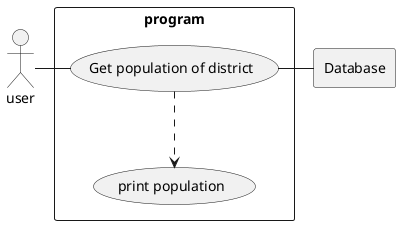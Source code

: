 @startuml

actor user as "user"

rectangle Database

rectangle "program" {
    usecase UC4 as "Get population of district"

    usecase UCa as "print population"


    user - UC4

    UC4 ..> UCa


    UC4 - Database

}

@enduml